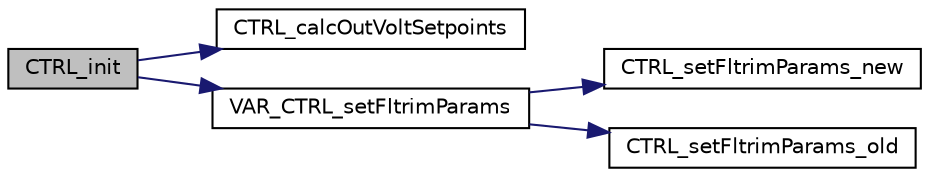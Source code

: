 digraph "CTRL_init"
{
 // LATEX_PDF_SIZE
  edge [fontname="Helvetica",fontsize="10",labelfontname="Helvetica",labelfontsize="10"];
  node [fontname="Helvetica",fontsize="10",shape=record];
  rankdir="LR";
  Node1 [label="CTRL_init",height=0.2,width=0.4,color="black", fillcolor="grey75", style="filled", fontcolor="black",tooltip=" "];
  Node1 -> Node2 [color="midnightblue",fontsize="10",style="solid",fontname="Helvetica"];
  Node2 [label="CTRL_calcOutVoltSetpoints",height=0.2,width=0.4,color="black", fillcolor="white", style="filled",URL="$ctrl_01_07_xD0_x9A_xD0_xBE_xD0_xBD_xD1_x84_xD0_xBB_xD0_xB8_xD0_xBA_xD1_x82_xD1_x83_xD1_x8E_xD1_x289479354af9cbc005bd3481d783ccac.html#a179e6efb5839fd58f47e482d08b4dd36",tooltip=" "];
  Node1 -> Node3 [color="midnightblue",fontsize="10",style="solid",fontname="Helvetica"];
  Node3 [label="VAR_CTRL_setFltrimParams",height=0.2,width=0.4,color="black", fillcolor="white", style="filled",URL="$variant_8c.html#ab9a6e3b09f8f6cf8f51bf8ad7c2e3136",tooltip=" "];
  Node3 -> Node4 [color="midnightblue",fontsize="10",style="solid",fontname="Helvetica"];
  Node4 [label="CTRL_setFltrimParams_new",height=0.2,width=0.4,color="black", fillcolor="white", style="filled",URL="$ctrl_01_07_xD0_x9A_xD0_xBE_xD0_xBD_xD1_x84_xD0_xBB_xD0_xB8_xD0_xBA_xD1_x82_xD1_x83_xD1_x8E_xD1_x289479354af9cbc005bd3481d783ccac.html#afbc982b0ca9c4f4d71c7e533fd7366fb",tooltip=" "];
  Node3 -> Node5 [color="midnightblue",fontsize="10",style="solid",fontname="Helvetica"];
  Node5 [label="CTRL_setFltrimParams_old",height=0.2,width=0.4,color="black", fillcolor="white", style="filled",URL="$ctrl_01_07_xD0_x9A_xD0_xBE_xD0_xBD_xD1_x84_xD0_xBB_xD0_xB8_xD0_xBA_xD1_x82_xD1_x83_xD1_x8E_xD1_x289479354af9cbc005bd3481d783ccac.html#a6521ea78518504ddefddcd5cb8bd75e6",tooltip=" "];
}
